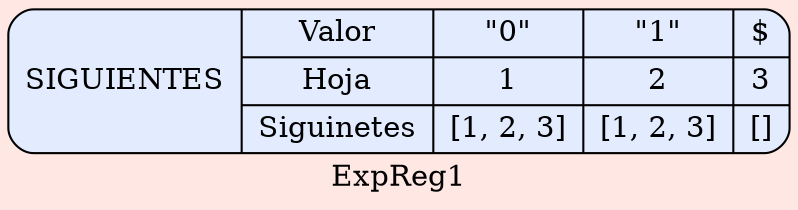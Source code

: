 digraph structs { 
  bgcolor = "#FFE8E3"   
 node [shape=Mrecord fillcolor="#E3EBFF" style =filled];
label ="ExpReg1"
struct1 [label="SIGUIENTES| { Valor | Hoja| Siguinetes } | 
{ \"0\"| 1 | [1, 2, 3]}|
{ \"1\"| 2 | [1, 2, 3]}|
{ $| 3 | []}
"];
 }
